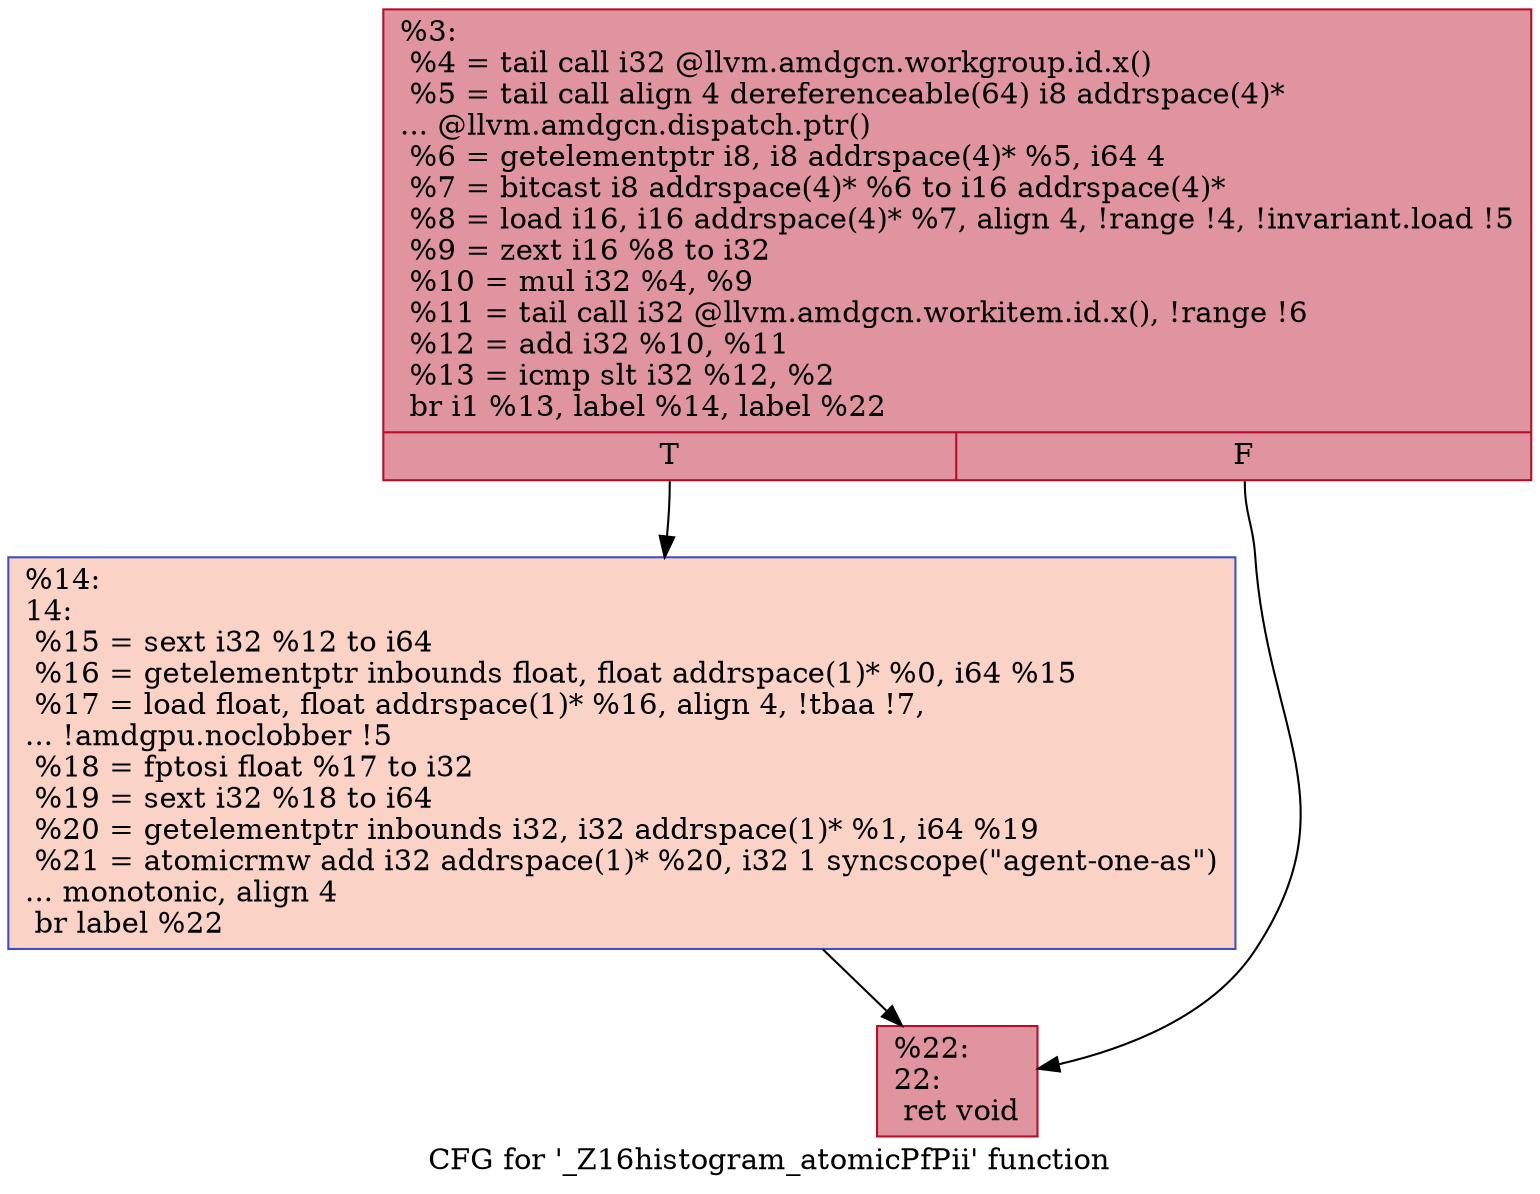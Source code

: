 digraph "CFG for '_Z16histogram_atomicPfPii' function" {
	label="CFG for '_Z16histogram_atomicPfPii' function";

	Node0x529b030 [shape=record,color="#b70d28ff", style=filled, fillcolor="#b70d2870",label="{%3:\l  %4 = tail call i32 @llvm.amdgcn.workgroup.id.x()\l  %5 = tail call align 4 dereferenceable(64) i8 addrspace(4)*\l... @llvm.amdgcn.dispatch.ptr()\l  %6 = getelementptr i8, i8 addrspace(4)* %5, i64 4\l  %7 = bitcast i8 addrspace(4)* %6 to i16 addrspace(4)*\l  %8 = load i16, i16 addrspace(4)* %7, align 4, !range !4, !invariant.load !5\l  %9 = zext i16 %8 to i32\l  %10 = mul i32 %4, %9\l  %11 = tail call i32 @llvm.amdgcn.workitem.id.x(), !range !6\l  %12 = add i32 %10, %11\l  %13 = icmp slt i32 %12, %2\l  br i1 %13, label %14, label %22\l|{<s0>T|<s1>F}}"];
	Node0x529b030:s0 -> Node0x529cf30;
	Node0x529b030:s1 -> Node0x529cfc0;
	Node0x529cf30 [shape=record,color="#3d50c3ff", style=filled, fillcolor="#f59c7d70",label="{%14:\l14:                                               \l  %15 = sext i32 %12 to i64\l  %16 = getelementptr inbounds float, float addrspace(1)* %0, i64 %15\l  %17 = load float, float addrspace(1)* %16, align 4, !tbaa !7,\l... !amdgpu.noclobber !5\l  %18 = fptosi float %17 to i32\l  %19 = sext i32 %18 to i64\l  %20 = getelementptr inbounds i32, i32 addrspace(1)* %1, i64 %19\l  %21 = atomicrmw add i32 addrspace(1)* %20, i32 1 syncscope(\"agent-one-as\")\l... monotonic, align 4\l  br label %22\l}"];
	Node0x529cf30 -> Node0x529cfc0;
	Node0x529cfc0 [shape=record,color="#b70d28ff", style=filled, fillcolor="#b70d2870",label="{%22:\l22:                                               \l  ret void\l}"];
}
